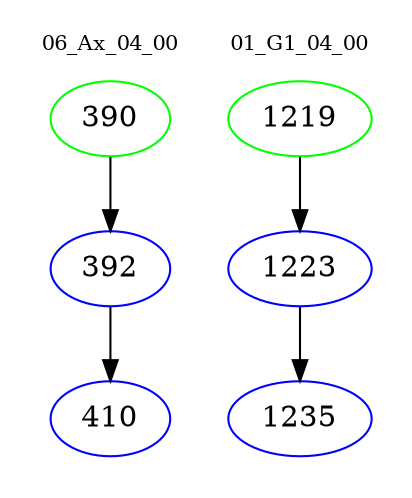 digraph{
subgraph cluster_0 {
color = white
label = "06_Ax_04_00";
fontsize=10;
T0_390 [label="390", color="green"]
T0_390 -> T0_392 [color="black"]
T0_392 [label="392", color="blue"]
T0_392 -> T0_410 [color="black"]
T0_410 [label="410", color="blue"]
}
subgraph cluster_1 {
color = white
label = "01_G1_04_00";
fontsize=10;
T1_1219 [label="1219", color="green"]
T1_1219 -> T1_1223 [color="black"]
T1_1223 [label="1223", color="blue"]
T1_1223 -> T1_1235 [color="black"]
T1_1235 [label="1235", color="blue"]
}
}
